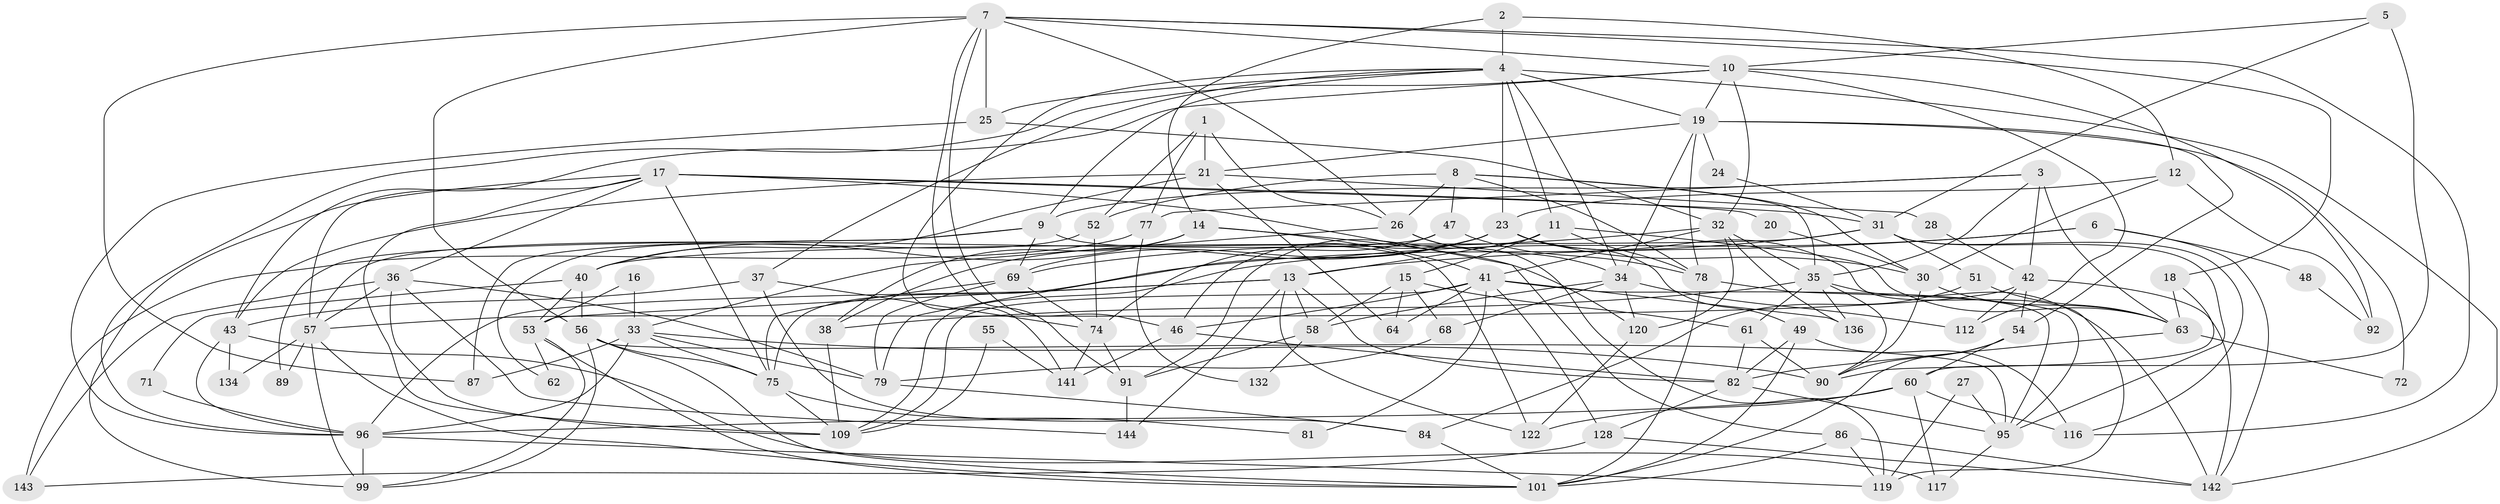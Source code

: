 // original degree distribution, {4: 0.35374149659863946, 3: 0.20408163265306123, 5: 0.17006802721088435, 2: 0.14285714285714285, 8: 0.027210884353741496, 6: 0.09523809523809523, 7: 0.006802721088435374}
// Generated by graph-tools (version 1.1) at 2025/11/02/27/25 16:11:23]
// undirected, 94 vertices, 232 edges
graph export_dot {
graph [start="1"]
  node [color=gray90,style=filled];
  1;
  2;
  3;
  4 [super="+123"];
  5 [super="+67"];
  6;
  7 [super="+50"];
  8 [super="+114"];
  9 [super="+29"];
  10 [super="+124"];
  11 [super="+100"];
  12 [super="+65"];
  13;
  14;
  15 [super="+105"];
  16;
  17 [super="+44"];
  18;
  19 [super="+22"];
  20;
  21 [super="+137"];
  23 [super="+126"];
  24;
  25 [super="+39"];
  26 [super="+145"];
  27;
  28;
  30 [super="+45"];
  31 [super="+129"];
  32 [super="+59"];
  33 [super="+104"];
  34 [super="+76"];
  35 [super="+125"];
  36 [super="+85"];
  37;
  38 [super="+93"];
  40 [super="+118"];
  41 [super="+131"];
  42 [super="+130"];
  43 [super="+97"];
  46 [super="+73"];
  47;
  48;
  49 [super="+127"];
  51 [super="+66"];
  52;
  53 [super="+94"];
  54;
  55;
  56;
  57 [super="+102"];
  58;
  60 [super="+138"];
  61;
  62;
  63 [super="+70"];
  64 [super="+80"];
  68;
  69 [super="+140"];
  71;
  72;
  74 [super="+83"];
  75 [super="+88"];
  77;
  78 [super="+111"];
  79 [super="+110"];
  81;
  82 [super="+108"];
  84 [super="+106"];
  86 [super="+113"];
  87;
  89;
  90 [super="+103"];
  91 [super="+98"];
  92;
  95 [super="+115"];
  96 [super="+139"];
  99 [super="+107"];
  101 [super="+133"];
  109 [super="+135"];
  112;
  116;
  117;
  119 [super="+121"];
  120;
  122;
  128;
  132;
  134;
  136 [super="+147"];
  141 [super="+146"];
  142;
  143;
  144;
  1 -- 52;
  1 -- 77;
  1 -- 26;
  1 -- 21;
  2 -- 14;
  2 -- 4;
  2 -- 12;
  3 -- 9;
  3 -- 77;
  3 -- 35;
  3 -- 42;
  3 -- 63;
  4 -- 9;
  4 -- 37;
  4 -- 141;
  4 -- 34;
  4 -- 19;
  4 -- 142;
  4 -- 25;
  4 -- 11;
  4 -- 23;
  5 -- 60;
  5 -- 10;
  5 -- 31;
  6 -- 13;
  6 -- 48;
  6 -- 142;
  6 -- 109;
  7 -- 26;
  7 -- 10;
  7 -- 87;
  7 -- 18;
  7 -- 116;
  7 -- 56;
  7 -- 46;
  7 -- 25;
  7 -- 91;
  8 -- 26;
  8 -- 35;
  8 -- 52;
  8 -- 78;
  8 -- 30;
  8 -- 47;
  9 -- 89;
  9 -- 122;
  9 -- 69;
  9 -- 87;
  10 -- 92;
  10 -- 32;
  10 -- 96;
  10 -- 112;
  10 -- 19;
  10 -- 43;
  11 -- 13;
  11 -- 15;
  11 -- 78 [weight=2];
  11 -- 63;
  11 -- 91;
  12 -- 23;
  12 -- 92;
  12 -- 30;
  13 -- 53;
  13 -- 58;
  13 -- 122;
  13 -- 144;
  13 -- 82;
  13 -- 96;
  14 -- 40;
  14 -- 120;
  14 -- 41;
  14 -- 38;
  15 -- 58;
  15 -- 64;
  15 -- 68;
  15 -- 61;
  16 -- 33;
  16 -- 53;
  17 -- 86;
  17 -- 20;
  17 -- 99;
  17 -- 57;
  17 -- 75;
  17 -- 31;
  17 -- 36;
  17 -- 109;
  18 -- 63;
  18 -- 90;
  19 -- 21;
  19 -- 34;
  19 -- 54;
  19 -- 72;
  19 -- 24;
  19 -- 78;
  20 -- 30;
  21 -- 64;
  21 -- 43;
  21 -- 40;
  21 -- 28;
  23 -- 69;
  23 -- 38;
  23 -- 46;
  23 -- 49;
  23 -- 79;
  23 -- 119 [weight=2];
  23 -- 30;
  24 -- 31;
  25 -- 96;
  25 -- 32;
  26 -- 33;
  26 -- 34;
  26 -- 119;
  27 -- 95;
  27 -- 119;
  28 -- 42 [weight=2];
  30 -- 90 [weight=2];
  30 -- 63;
  31 -- 116;
  31 -- 75;
  31 -- 95;
  31 -- 51;
  31 -- 40;
  32 -- 69 [weight=2];
  32 -- 41;
  32 -- 120;
  32 -- 136;
  32 -- 35;
  33 -- 75;
  33 -- 96;
  33 -- 87;
  33 -- 90;
  33 -- 79;
  34 -- 112;
  34 -- 68;
  34 -- 120;
  34 -- 58;
  35 -- 136;
  35 -- 90;
  35 -- 61;
  35 -- 142;
  35 -- 38;
  36 -- 79;
  36 -- 143;
  36 -- 144;
  36 -- 57;
  36 -- 109;
  37 -- 74;
  37 -- 84;
  37 -- 43;
  38 -- 109;
  40 -- 56;
  40 -- 71;
  40 -- 53;
  41 -- 64 [weight=2];
  41 -- 109;
  41 -- 128;
  41 -- 81;
  41 -- 136;
  41 -- 95;
  41 -- 46;
  42 -- 54;
  42 -- 112;
  42 -- 142;
  42 -- 57;
  43 -- 96;
  43 -- 117;
  43 -- 134;
  46 -- 82;
  46 -- 141;
  47 -- 57;
  47 -- 74;
  47 -- 78;
  48 -- 92;
  49 -- 101;
  49 -- 116;
  49 -- 82;
  51 -- 84;
  51 -- 63;
  52 -- 62;
  52 -- 74;
  53 -- 62;
  53 -- 99;
  53 -- 101;
  54 -- 90;
  54 -- 101;
  54 -- 60;
  55 -- 141;
  55 -- 109;
  56 -- 95;
  56 -- 101;
  56 -- 99;
  56 -- 75;
  57 -- 89;
  57 -- 134;
  57 -- 101;
  57 -- 99;
  58 -- 91;
  58 -- 132;
  60 -- 117;
  60 -- 116;
  60 -- 96;
  60 -- 122;
  61 -- 90;
  61 -- 82;
  63 -- 82;
  63 -- 72;
  68 -- 79;
  69 -- 79;
  69 -- 74;
  69 -- 75;
  71 -- 96;
  74 -- 91;
  74 -- 141;
  75 -- 81;
  75 -- 109;
  77 -- 143;
  77 -- 132;
  78 -- 95;
  78 -- 101;
  79 -- 84;
  82 -- 95;
  82 -- 128;
  84 -- 101;
  86 -- 119;
  86 -- 142;
  86 -- 101;
  91 -- 144;
  95 -- 117;
  96 -- 99;
  96 -- 119;
  120 -- 122;
  128 -- 142;
  128 -- 143;
}
